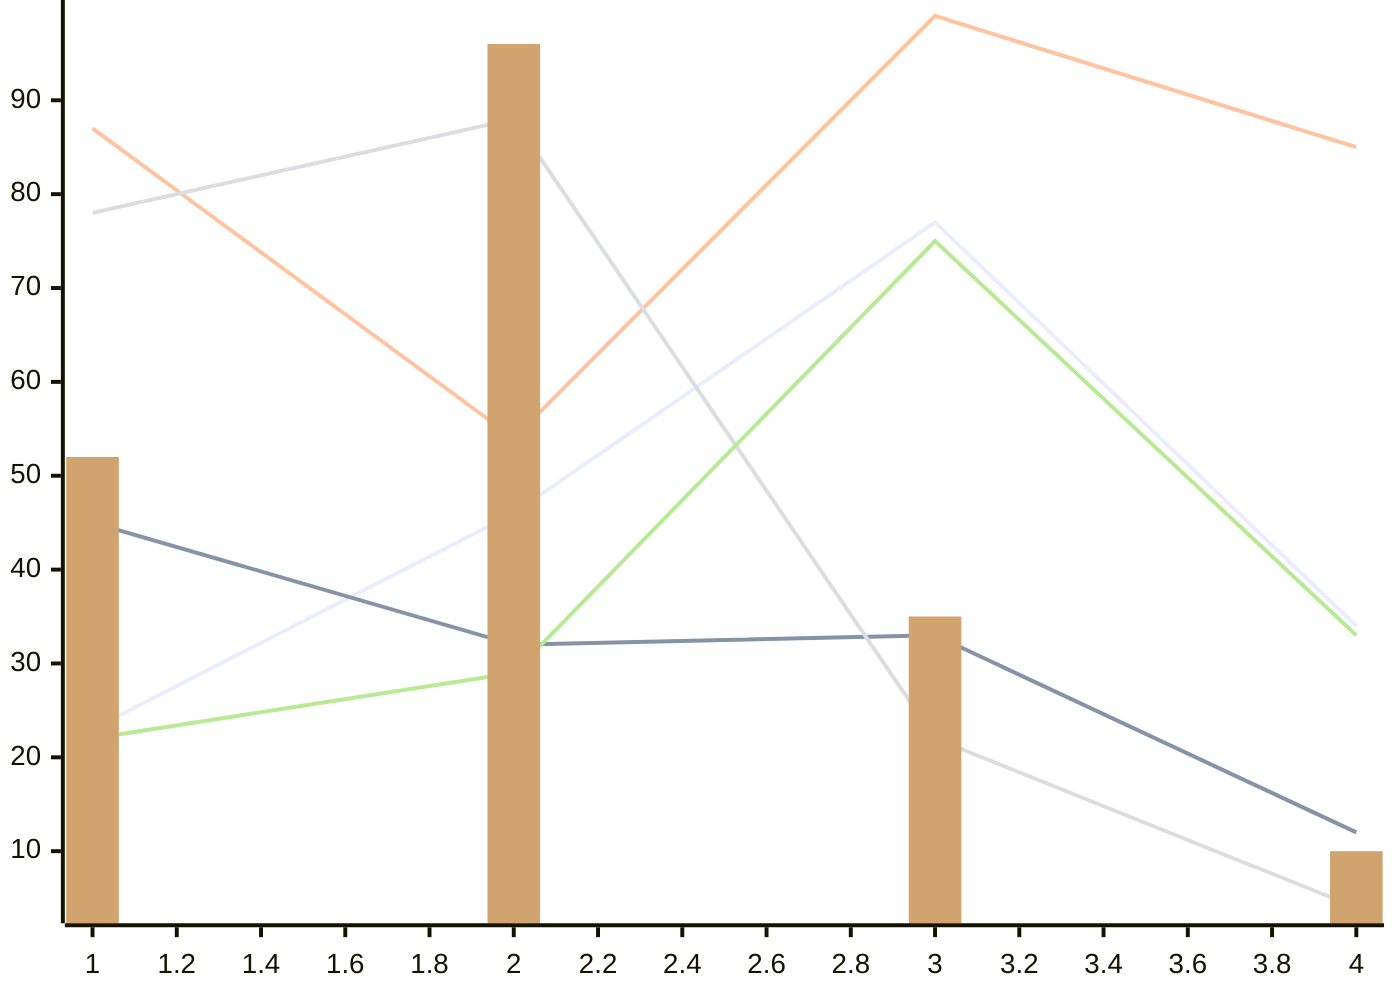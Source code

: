 xychart
    line [23, 46, 77, 34]
    line [45, 32, 33, 12]
    line [87, 54, 99, 85]
    line [78, 88, 22, 4]
    line [22, 29, 75, 33]
    bar [52, 96, 35, 10]